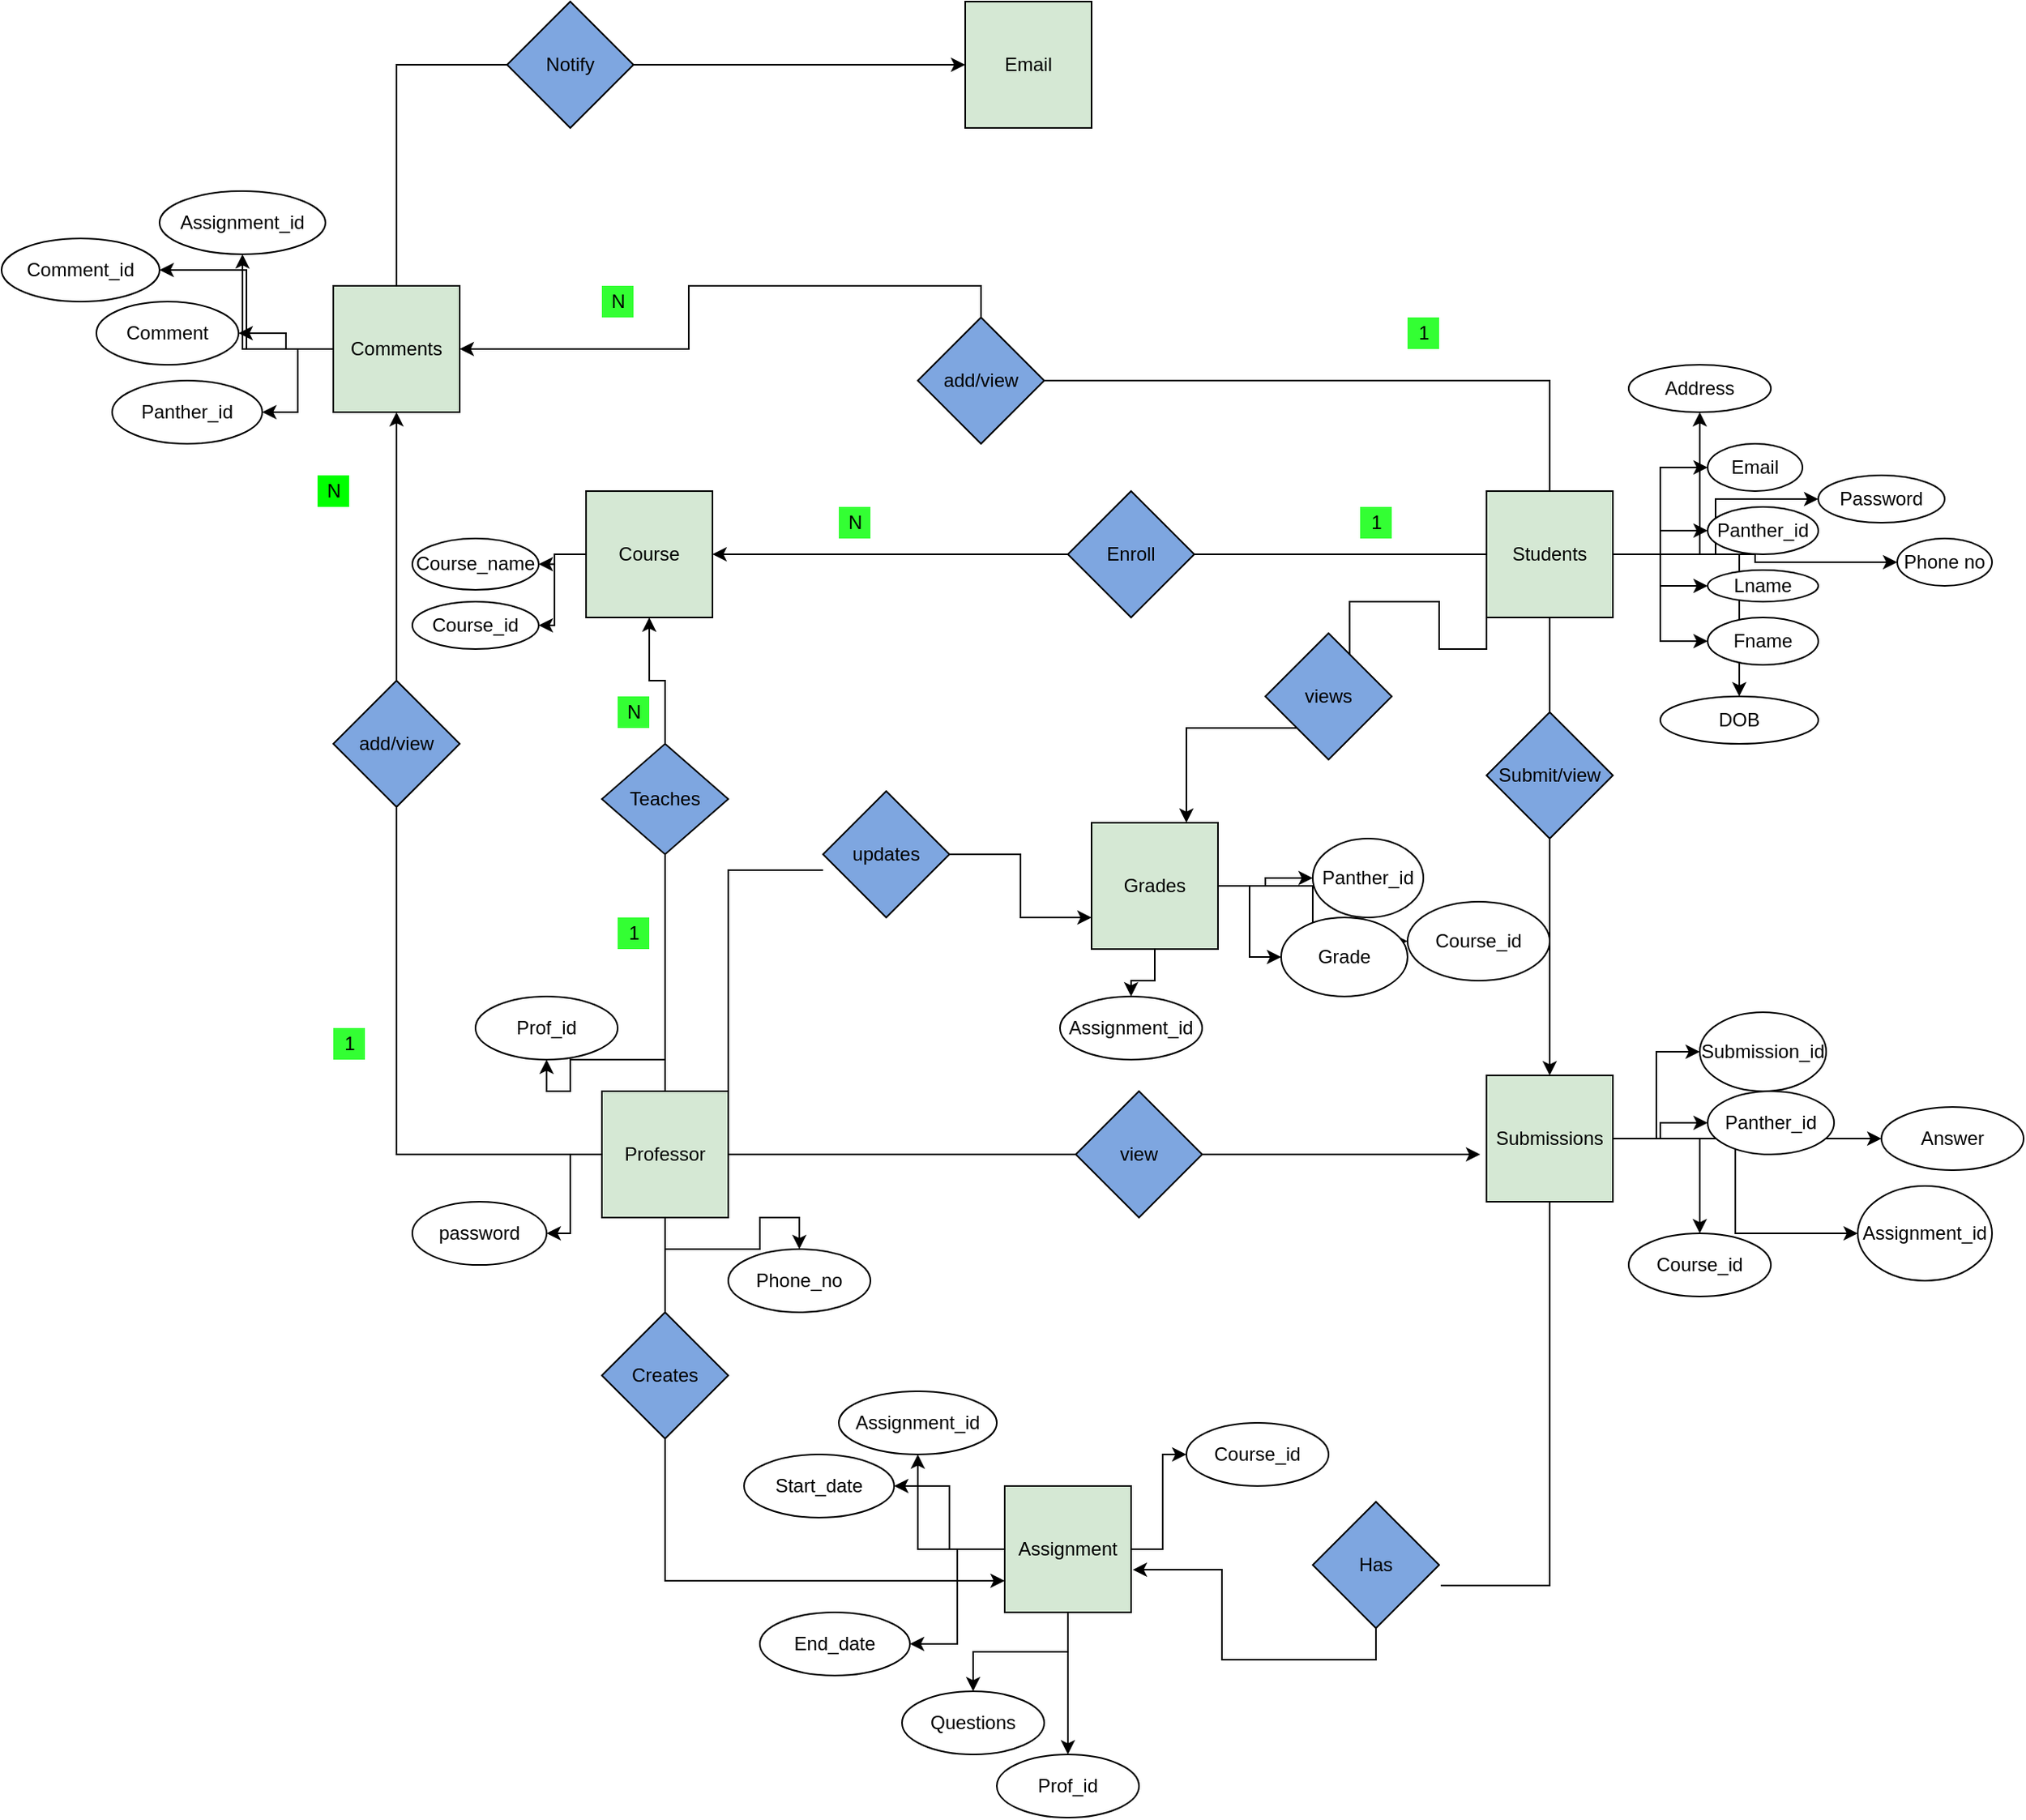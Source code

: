 <mxfile version="15.2.7" type="github">
  <diagram id="vQUaaOrnvc0rL3LVpokD" name="Page-1">
    <mxGraphModel dx="2154" dy="1667" grid="1" gridSize="10" guides="1" tooltips="1" connect="1" arrows="1" fold="1" page="1" pageScale="1" pageWidth="850" pageHeight="1100" math="0" shadow="0">
      <root>
        <mxCell id="0" />
        <mxCell id="1" parent="0" />
        <mxCell id="0d4GLXFRAGhSv_QBMywo-3" style="edgeStyle=orthogonalEdgeStyle;rounded=0;orthogonalLoop=1;jettySize=auto;html=1;exitX=0.5;exitY=0;exitDx=0;exitDy=0;entryX=0.5;entryY=1;entryDx=0;entryDy=0;startArrow=none;" parent="1" source="0d4GLXFRAGhSv_QBMywo-14" target="0d4GLXFRAGhSv_QBMywo-2" edge="1">
          <mxGeometry relative="1" as="geometry" />
        </mxCell>
        <mxCell id="0d4GLXFRAGhSv_QBMywo-68" style="edgeStyle=orthogonalEdgeStyle;rounded=0;orthogonalLoop=1;jettySize=auto;html=1;exitX=0.5;exitY=1;exitDx=0;exitDy=0;entryX=0;entryY=0.75;entryDx=0;entryDy=0;" parent="1" source="0d4GLXFRAGhSv_QBMywo-1" target="0d4GLXFRAGhSv_QBMywo-25" edge="1">
          <mxGeometry relative="1" as="geometry">
            <mxPoint x="350" y="720" as="targetPoint" />
          </mxGeometry>
        </mxCell>
        <mxCell id="Pm-5ZePOj2rBcAFan-Gi-4" style="edgeStyle=orthogonalEdgeStyle;rounded=0;orthogonalLoop=1;jettySize=auto;html=1;exitX=0;exitY=0.5;exitDx=0;exitDy=0;entryX=0.5;entryY=1;entryDx=0;entryDy=0;" edge="1" parent="1" source="0d4GLXFRAGhSv_QBMywo-1" target="0d4GLXFRAGhSv_QBMywo-33">
          <mxGeometry relative="1" as="geometry" />
        </mxCell>
        <mxCell id="Pm-5ZePOj2rBcAFan-Gi-6" value="" style="edgeStyle=orthogonalEdgeStyle;rounded=0;orthogonalLoop=1;jettySize=auto;html=1;" edge="1" parent="1" source="0d4GLXFRAGhSv_QBMywo-1" target="Pm-5ZePOj2rBcAFan-Gi-5">
          <mxGeometry relative="1" as="geometry" />
        </mxCell>
        <mxCell id="Pm-5ZePOj2rBcAFan-Gi-8" value="" style="edgeStyle=orthogonalEdgeStyle;rounded=0;orthogonalLoop=1;jettySize=auto;html=1;" edge="1" parent="1" source="0d4GLXFRAGhSv_QBMywo-1" target="Pm-5ZePOj2rBcAFan-Gi-7">
          <mxGeometry relative="1" as="geometry" />
        </mxCell>
        <mxCell id="Pm-5ZePOj2rBcAFan-Gi-10" value="" style="edgeStyle=orthogonalEdgeStyle;rounded=0;orthogonalLoop=1;jettySize=auto;html=1;" edge="1" parent="1" source="0d4GLXFRAGhSv_QBMywo-1" target="Pm-5ZePOj2rBcAFan-Gi-9">
          <mxGeometry relative="1" as="geometry" />
        </mxCell>
        <mxCell id="0d4GLXFRAGhSv_QBMywo-1" value="Professor" style="whiteSpace=wrap;html=1;aspect=fixed;fillColor=#D5E8D4;" parent="1" vertex="1">
          <mxGeometry x="130" y="430" width="80" height="80" as="geometry" />
        </mxCell>
        <mxCell id="0d4GLXFRAGhSv_QBMywo-96" value="" style="edgeStyle=orthogonalEdgeStyle;rounded=0;orthogonalLoop=1;jettySize=auto;html=1;" parent="1" source="0d4GLXFRAGhSv_QBMywo-2" target="0d4GLXFRAGhSv_QBMywo-95" edge="1">
          <mxGeometry relative="1" as="geometry" />
        </mxCell>
        <mxCell id="0d4GLXFRAGhSv_QBMywo-99" value="" style="edgeStyle=orthogonalEdgeStyle;rounded=0;orthogonalLoop=1;jettySize=auto;html=1;" parent="1" source="0d4GLXFRAGhSv_QBMywo-2" target="0d4GLXFRAGhSv_QBMywo-98" edge="1">
          <mxGeometry relative="1" as="geometry" />
        </mxCell>
        <mxCell id="0d4GLXFRAGhSv_QBMywo-2" value="Course" style="whiteSpace=wrap;html=1;aspect=fixed;fillColor=#D5E8D4;" parent="1" vertex="1">
          <mxGeometry x="120" y="50" width="80" height="80" as="geometry" />
        </mxCell>
        <mxCell id="0d4GLXFRAGhSv_QBMywo-5" value="1" style="text;html=1;align=center;verticalAlign=middle;resizable=0;points=[];autosize=1;strokeColor=none;fillColor=#33FF33;" parent="1" vertex="1">
          <mxGeometry x="140" y="320" width="20" height="20" as="geometry" />
        </mxCell>
        <mxCell id="0d4GLXFRAGhSv_QBMywo-6" value="N" style="text;html=1;align=center;verticalAlign=middle;resizable=0;points=[];autosize=1;strokeColor=none;fillColor=#33FF33;" parent="1" vertex="1">
          <mxGeometry x="140" y="180" width="20" height="20" as="geometry" />
        </mxCell>
        <mxCell id="0d4GLXFRAGhSv_QBMywo-9" style="edgeStyle=orthogonalEdgeStyle;rounded=0;orthogonalLoop=1;jettySize=auto;html=1;exitX=0;exitY=0.5;exitDx=0;exitDy=0;entryX=1;entryY=0.5;entryDx=0;entryDy=0;startArrow=none;" parent="1" source="0d4GLXFRAGhSv_QBMywo-10" target="0d4GLXFRAGhSv_QBMywo-2" edge="1">
          <mxGeometry relative="1" as="geometry" />
        </mxCell>
        <mxCell id="0d4GLXFRAGhSv_QBMywo-18" style="edgeStyle=orthogonalEdgeStyle;rounded=0;orthogonalLoop=1;jettySize=auto;html=1;exitX=0.5;exitY=1;exitDx=0;exitDy=0;startArrow=none;" parent="1" source="0d4GLXFRAGhSv_QBMywo-19" target="0d4GLXFRAGhSv_QBMywo-17" edge="1">
          <mxGeometry relative="1" as="geometry" />
        </mxCell>
        <mxCell id="0d4GLXFRAGhSv_QBMywo-42" style="edgeStyle=orthogonalEdgeStyle;rounded=0;orthogonalLoop=1;jettySize=auto;html=1;exitX=0.5;exitY=0;exitDx=0;exitDy=0;entryX=1;entryY=0.5;entryDx=0;entryDy=0;startArrow=none;" parent="1" source="0d4GLXFRAGhSv_QBMywo-43" target="0d4GLXFRAGhSv_QBMywo-33" edge="1">
          <mxGeometry relative="1" as="geometry" />
        </mxCell>
        <mxCell id="0d4GLXFRAGhSv_QBMywo-51" style="edgeStyle=orthogonalEdgeStyle;rounded=0;orthogonalLoop=1;jettySize=auto;html=1;exitX=0;exitY=1;exitDx=0;exitDy=0;entryX=0.75;entryY=0;entryDx=0;entryDy=0;startArrow=none;" parent="1" source="0d4GLXFRAGhSv_QBMywo-56" target="0d4GLXFRAGhSv_QBMywo-47" edge="1">
          <mxGeometry relative="1" as="geometry" />
        </mxCell>
        <mxCell id="0d4GLXFRAGhSv_QBMywo-75" value="" style="edgeStyle=orthogonalEdgeStyle;rounded=0;orthogonalLoop=1;jettySize=auto;html=1;" parent="1" source="0d4GLXFRAGhSv_QBMywo-7" target="0d4GLXFRAGhSv_QBMywo-74" edge="1">
          <mxGeometry relative="1" as="geometry" />
        </mxCell>
        <mxCell id="0d4GLXFRAGhSv_QBMywo-77" value="" style="edgeStyle=orthogonalEdgeStyle;rounded=0;orthogonalLoop=1;jettySize=auto;html=1;" parent="1" source="0d4GLXFRAGhSv_QBMywo-7" target="0d4GLXFRAGhSv_QBMywo-76" edge="1">
          <mxGeometry relative="1" as="geometry" />
        </mxCell>
        <mxCell id="0d4GLXFRAGhSv_QBMywo-79" value="" style="edgeStyle=orthogonalEdgeStyle;rounded=0;orthogonalLoop=1;jettySize=auto;html=1;" parent="1" source="0d4GLXFRAGhSv_QBMywo-7" target="0d4GLXFRAGhSv_QBMywo-78" edge="1">
          <mxGeometry relative="1" as="geometry" />
        </mxCell>
        <mxCell id="0d4GLXFRAGhSv_QBMywo-81" value="" style="edgeStyle=orthogonalEdgeStyle;rounded=0;orthogonalLoop=1;jettySize=auto;html=1;" parent="1" source="0d4GLXFRAGhSv_QBMywo-7" target="0d4GLXFRAGhSv_QBMywo-80" edge="1">
          <mxGeometry relative="1" as="geometry" />
        </mxCell>
        <mxCell id="0d4GLXFRAGhSv_QBMywo-85" value="" style="edgeStyle=orthogonalEdgeStyle;rounded=0;orthogonalLoop=1;jettySize=auto;html=1;" parent="1" source="0d4GLXFRAGhSv_QBMywo-7" target="0d4GLXFRAGhSv_QBMywo-84" edge="1">
          <mxGeometry relative="1" as="geometry" />
        </mxCell>
        <mxCell id="0d4GLXFRAGhSv_QBMywo-87" value="" style="edgeStyle=orthogonalEdgeStyle;rounded=0;orthogonalLoop=1;jettySize=auto;html=1;" parent="1" source="0d4GLXFRAGhSv_QBMywo-7" target="0d4GLXFRAGhSv_QBMywo-86" edge="1">
          <mxGeometry relative="1" as="geometry" />
        </mxCell>
        <mxCell id="0d4GLXFRAGhSv_QBMywo-92" value="" style="edgeStyle=orthogonalEdgeStyle;rounded=0;orthogonalLoop=1;jettySize=auto;html=1;" parent="1" source="0d4GLXFRAGhSv_QBMywo-7" target="0d4GLXFRAGhSv_QBMywo-91" edge="1">
          <mxGeometry relative="1" as="geometry" />
        </mxCell>
        <mxCell id="0d4GLXFRAGhSv_QBMywo-94" value="" style="edgeStyle=orthogonalEdgeStyle;rounded=0;orthogonalLoop=1;jettySize=auto;html=1;" parent="1" source="0d4GLXFRAGhSv_QBMywo-7" target="0d4GLXFRAGhSv_QBMywo-93" edge="1">
          <mxGeometry relative="1" as="geometry" />
        </mxCell>
        <mxCell id="0d4GLXFRAGhSv_QBMywo-7" value="Students" style="whiteSpace=wrap;html=1;aspect=fixed;fillColor=#D5E8D4;" parent="1" vertex="1">
          <mxGeometry x="690" y="50" width="80" height="80" as="geometry" />
        </mxCell>
        <mxCell id="0d4GLXFRAGhSv_QBMywo-14" value="Teaches" style="rhombus;whiteSpace=wrap;html=1;fillColor=#7EA6E0;" parent="1" vertex="1">
          <mxGeometry x="130" y="210" width="80" height="70" as="geometry" />
        </mxCell>
        <mxCell id="0d4GLXFRAGhSv_QBMywo-15" value="" style="edgeStyle=orthogonalEdgeStyle;rounded=0;orthogonalLoop=1;jettySize=auto;html=1;exitX=0.5;exitY=0;exitDx=0;exitDy=0;entryX=0.5;entryY=1;entryDx=0;entryDy=0;endArrow=none;" parent="1" source="0d4GLXFRAGhSv_QBMywo-1" target="0d4GLXFRAGhSv_QBMywo-14" edge="1">
          <mxGeometry relative="1" as="geometry">
            <mxPoint x="310" y="290" as="sourcePoint" />
            <mxPoint x="310" y="160" as="targetPoint" />
          </mxGeometry>
        </mxCell>
        <mxCell id="0d4GLXFRAGhSv_QBMywo-10" value="Enroll" style="rhombus;whiteSpace=wrap;html=1;fillColor=#7EA6E0;" parent="1" vertex="1">
          <mxGeometry x="425" y="50" width="80" height="80" as="geometry" />
        </mxCell>
        <mxCell id="0d4GLXFRAGhSv_QBMywo-16" value="" style="edgeStyle=orthogonalEdgeStyle;rounded=0;orthogonalLoop=1;jettySize=auto;html=1;exitX=0;exitY=0.5;exitDx=0;exitDy=0;entryX=1;entryY=0.5;entryDx=0;entryDy=0;endArrow=none;" parent="1" source="0d4GLXFRAGhSv_QBMywo-7" target="0d4GLXFRAGhSv_QBMywo-10" edge="1">
          <mxGeometry relative="1" as="geometry">
            <mxPoint x="610" y="280" as="sourcePoint" />
            <mxPoint x="350" y="120" as="targetPoint" />
          </mxGeometry>
        </mxCell>
        <mxCell id="0d4GLXFRAGhSv_QBMywo-27" style="edgeStyle=orthogonalEdgeStyle;rounded=0;orthogonalLoop=1;jettySize=auto;html=1;exitX=0.5;exitY=1;exitDx=0;exitDy=0;entryX=1.013;entryY=0.663;entryDx=0;entryDy=0;entryPerimeter=0;startArrow=none;" parent="1" source="0d4GLXFRAGhSv_QBMywo-30" target="0d4GLXFRAGhSv_QBMywo-25" edge="1">
          <mxGeometry relative="1" as="geometry" />
        </mxCell>
        <mxCell id="Pm-5ZePOj2rBcAFan-Gi-25" value="" style="edgeStyle=orthogonalEdgeStyle;rounded=0;orthogonalLoop=1;jettySize=auto;html=1;" edge="1" parent="1" source="0d4GLXFRAGhSv_QBMywo-17" target="Pm-5ZePOj2rBcAFan-Gi-24">
          <mxGeometry relative="1" as="geometry" />
        </mxCell>
        <mxCell id="Pm-5ZePOj2rBcAFan-Gi-27" value="" style="edgeStyle=orthogonalEdgeStyle;rounded=0;orthogonalLoop=1;jettySize=auto;html=1;" edge="1" parent="1" source="0d4GLXFRAGhSv_QBMywo-17" target="Pm-5ZePOj2rBcAFan-Gi-26">
          <mxGeometry relative="1" as="geometry" />
        </mxCell>
        <mxCell id="Pm-5ZePOj2rBcAFan-Gi-29" value="" style="edgeStyle=orthogonalEdgeStyle;rounded=0;orthogonalLoop=1;jettySize=auto;html=1;" edge="1" parent="1" source="0d4GLXFRAGhSv_QBMywo-17" target="Pm-5ZePOj2rBcAFan-Gi-28">
          <mxGeometry relative="1" as="geometry" />
        </mxCell>
        <mxCell id="Pm-5ZePOj2rBcAFan-Gi-31" value="" style="edgeStyle=orthogonalEdgeStyle;rounded=0;orthogonalLoop=1;jettySize=auto;html=1;" edge="1" parent="1" source="0d4GLXFRAGhSv_QBMywo-17" target="Pm-5ZePOj2rBcAFan-Gi-30">
          <mxGeometry relative="1" as="geometry" />
        </mxCell>
        <mxCell id="Pm-5ZePOj2rBcAFan-Gi-33" value="" style="edgeStyle=orthogonalEdgeStyle;rounded=0;orthogonalLoop=1;jettySize=auto;html=1;" edge="1" parent="1" source="0d4GLXFRAGhSv_QBMywo-17" target="Pm-5ZePOj2rBcAFan-Gi-32">
          <mxGeometry relative="1" as="geometry" />
        </mxCell>
        <mxCell id="0d4GLXFRAGhSv_QBMywo-17" value="Submissions" style="whiteSpace=wrap;html=1;aspect=fixed;fillColor=#D5E8D4;" parent="1" vertex="1">
          <mxGeometry x="690" y="420" width="80" height="80" as="geometry" />
        </mxCell>
        <mxCell id="0d4GLXFRAGhSv_QBMywo-19" value="Submit/view" style="rhombus;whiteSpace=wrap;html=1;fillColor=#7EA6E0;" parent="1" vertex="1">
          <mxGeometry x="690" y="190" width="80" height="80" as="geometry" />
        </mxCell>
        <mxCell id="0d4GLXFRAGhSv_QBMywo-20" value="" style="edgeStyle=orthogonalEdgeStyle;rounded=0;orthogonalLoop=1;jettySize=auto;html=1;exitX=0.5;exitY=1;exitDx=0;exitDy=0;endArrow=none;" parent="1" source="0d4GLXFRAGhSv_QBMywo-7" target="0d4GLXFRAGhSv_QBMywo-19" edge="1">
          <mxGeometry relative="1" as="geometry">
            <mxPoint x="630" y="160" as="sourcePoint" />
            <mxPoint x="630" y="300" as="targetPoint" />
          </mxGeometry>
        </mxCell>
        <mxCell id="0d4GLXFRAGhSv_QBMywo-24" style="edgeStyle=orthogonalEdgeStyle;rounded=0;orthogonalLoop=1;jettySize=auto;html=1;exitX=1;exitY=0.5;exitDx=0;exitDy=0;entryX=-0.05;entryY=0.625;entryDx=0;entryDy=0;entryPerimeter=0;" parent="1" source="0d4GLXFRAGhSv_QBMywo-22" target="0d4GLXFRAGhSv_QBMywo-17" edge="1">
          <mxGeometry relative="1" as="geometry" />
        </mxCell>
        <mxCell id="0d4GLXFRAGhSv_QBMywo-22" value="view" style="rhombus;whiteSpace=wrap;html=1;fillColor=#7EA6E0;" parent="1" vertex="1">
          <mxGeometry x="430" y="430" width="80" height="80" as="geometry" />
        </mxCell>
        <mxCell id="0d4GLXFRAGhSv_QBMywo-23" value="" style="edgeStyle=orthogonalEdgeStyle;rounded=0;orthogonalLoop=1;jettySize=auto;html=1;exitX=1;exitY=0.5;exitDx=0;exitDy=0;entryX=0;entryY=0.5;entryDx=0;entryDy=0;endArrow=none;" parent="1" source="0d4GLXFRAGhSv_QBMywo-1" target="0d4GLXFRAGhSv_QBMywo-22" edge="1">
          <mxGeometry relative="1" as="geometry">
            <mxPoint x="350" y="350" as="sourcePoint" />
            <mxPoint x="591.04" y="349.04" as="targetPoint" />
          </mxGeometry>
        </mxCell>
        <mxCell id="Pm-5ZePOj2rBcAFan-Gi-12" value="" style="edgeStyle=orthogonalEdgeStyle;rounded=0;orthogonalLoop=1;jettySize=auto;html=1;" edge="1" parent="1" source="0d4GLXFRAGhSv_QBMywo-25" target="Pm-5ZePOj2rBcAFan-Gi-11">
          <mxGeometry relative="1" as="geometry" />
        </mxCell>
        <mxCell id="Pm-5ZePOj2rBcAFan-Gi-14" value="" style="edgeStyle=orthogonalEdgeStyle;rounded=0;orthogonalLoop=1;jettySize=auto;html=1;" edge="1" parent="1" source="0d4GLXFRAGhSv_QBMywo-25" target="Pm-5ZePOj2rBcAFan-Gi-13">
          <mxGeometry relative="1" as="geometry" />
        </mxCell>
        <mxCell id="Pm-5ZePOj2rBcAFan-Gi-16" value="" style="edgeStyle=orthogonalEdgeStyle;rounded=0;orthogonalLoop=1;jettySize=auto;html=1;" edge="1" parent="1" source="0d4GLXFRAGhSv_QBMywo-25" target="Pm-5ZePOj2rBcAFan-Gi-15">
          <mxGeometry relative="1" as="geometry" />
        </mxCell>
        <mxCell id="Pm-5ZePOj2rBcAFan-Gi-18" value="" style="edgeStyle=orthogonalEdgeStyle;rounded=0;orthogonalLoop=1;jettySize=auto;html=1;" edge="1" parent="1" source="0d4GLXFRAGhSv_QBMywo-25" target="Pm-5ZePOj2rBcAFan-Gi-17">
          <mxGeometry relative="1" as="geometry" />
        </mxCell>
        <mxCell id="Pm-5ZePOj2rBcAFan-Gi-20" value="" style="edgeStyle=orthogonalEdgeStyle;rounded=0;orthogonalLoop=1;jettySize=auto;html=1;" edge="1" parent="1" source="0d4GLXFRAGhSv_QBMywo-25" target="Pm-5ZePOj2rBcAFan-Gi-19">
          <mxGeometry relative="1" as="geometry" />
        </mxCell>
        <mxCell id="Pm-5ZePOj2rBcAFan-Gi-23" value="" style="edgeStyle=orthogonalEdgeStyle;rounded=0;orthogonalLoop=1;jettySize=auto;html=1;" edge="1" parent="1" source="0d4GLXFRAGhSv_QBMywo-25" target="Pm-5ZePOj2rBcAFan-Gi-22">
          <mxGeometry relative="1" as="geometry" />
        </mxCell>
        <mxCell id="0d4GLXFRAGhSv_QBMywo-25" value="Assignment" style="whiteSpace=wrap;html=1;aspect=fixed;fillColor=#D5E8D4;" parent="1" vertex="1">
          <mxGeometry x="385" y="680" width="80" height="80" as="geometry" />
        </mxCell>
        <mxCell id="0d4GLXFRAGhSv_QBMywo-63" style="edgeStyle=orthogonalEdgeStyle;rounded=0;orthogonalLoop=1;jettySize=auto;html=1;exitX=0.5;exitY=0;exitDx=0;exitDy=0;entryX=0;entryY=0.5;entryDx=0;entryDy=0;" parent="1" source="0d4GLXFRAGhSv_QBMywo-33" target="0d4GLXFRAGhSv_QBMywo-44" edge="1">
          <mxGeometry relative="1" as="geometry" />
        </mxCell>
        <mxCell id="Pm-5ZePOj2rBcAFan-Gi-35" value="" style="edgeStyle=orthogonalEdgeStyle;rounded=0;orthogonalLoop=1;jettySize=auto;html=1;" edge="1" parent="1" source="0d4GLXFRAGhSv_QBMywo-33" target="Pm-5ZePOj2rBcAFan-Gi-34">
          <mxGeometry relative="1" as="geometry" />
        </mxCell>
        <mxCell id="Pm-5ZePOj2rBcAFan-Gi-37" value="" style="edgeStyle=orthogonalEdgeStyle;rounded=0;orthogonalLoop=1;jettySize=auto;html=1;" edge="1" parent="1" source="0d4GLXFRAGhSv_QBMywo-33" target="Pm-5ZePOj2rBcAFan-Gi-36">
          <mxGeometry relative="1" as="geometry" />
        </mxCell>
        <mxCell id="Pm-5ZePOj2rBcAFan-Gi-39" value="" style="edgeStyle=orthogonalEdgeStyle;rounded=0;orthogonalLoop=1;jettySize=auto;html=1;" edge="1" parent="1" source="0d4GLXFRAGhSv_QBMywo-33" target="Pm-5ZePOj2rBcAFan-Gi-38">
          <mxGeometry relative="1" as="geometry" />
        </mxCell>
        <mxCell id="Pm-5ZePOj2rBcAFan-Gi-41" value="" style="edgeStyle=orthogonalEdgeStyle;rounded=0;orthogonalLoop=1;jettySize=auto;html=1;" edge="1" parent="1" source="0d4GLXFRAGhSv_QBMywo-33" target="Pm-5ZePOj2rBcAFan-Gi-40">
          <mxGeometry relative="1" as="geometry" />
        </mxCell>
        <mxCell id="0d4GLXFRAGhSv_QBMywo-33" value="Comments" style="whiteSpace=wrap;html=1;aspect=fixed;fillColor=#D5E8D4;" parent="1" vertex="1">
          <mxGeometry x="-40" y="-80" width="80" height="80" as="geometry" />
        </mxCell>
        <mxCell id="0d4GLXFRAGhSv_QBMywo-35" value="add/view" style="rhombus;whiteSpace=wrap;html=1;fillColor=#7EA6E0;" parent="1" vertex="1">
          <mxGeometry x="-40" y="170" width="80" height="80" as="geometry" />
        </mxCell>
        <mxCell id="0d4GLXFRAGhSv_QBMywo-44" value="Email" style="whiteSpace=wrap;html=1;aspect=fixed;fillColor=#D5E8D4;" parent="1" vertex="1">
          <mxGeometry x="360" y="-260" width="80" height="80" as="geometry" />
        </mxCell>
        <mxCell id="Pm-5ZePOj2rBcAFan-Gi-43" value="" style="edgeStyle=orthogonalEdgeStyle;rounded=0;orthogonalLoop=1;jettySize=auto;html=1;" edge="1" parent="1" source="0d4GLXFRAGhSv_QBMywo-47" target="Pm-5ZePOj2rBcAFan-Gi-42">
          <mxGeometry relative="1" as="geometry" />
        </mxCell>
        <mxCell id="Pm-5ZePOj2rBcAFan-Gi-45" value="" style="edgeStyle=orthogonalEdgeStyle;rounded=0;orthogonalLoop=1;jettySize=auto;html=1;" edge="1" parent="1" source="0d4GLXFRAGhSv_QBMywo-47" target="Pm-5ZePOj2rBcAFan-Gi-44">
          <mxGeometry relative="1" as="geometry" />
        </mxCell>
        <mxCell id="Pm-5ZePOj2rBcAFan-Gi-47" value="" style="edgeStyle=orthogonalEdgeStyle;rounded=0;orthogonalLoop=1;jettySize=auto;html=1;" edge="1" parent="1" source="0d4GLXFRAGhSv_QBMywo-47" target="Pm-5ZePOj2rBcAFan-Gi-46">
          <mxGeometry relative="1" as="geometry" />
        </mxCell>
        <mxCell id="Pm-5ZePOj2rBcAFan-Gi-49" value="" style="edgeStyle=orthogonalEdgeStyle;rounded=0;orthogonalLoop=1;jettySize=auto;html=1;" edge="1" parent="1" source="0d4GLXFRAGhSv_QBMywo-47" target="Pm-5ZePOj2rBcAFan-Gi-48">
          <mxGeometry relative="1" as="geometry" />
        </mxCell>
        <mxCell id="0d4GLXFRAGhSv_QBMywo-47" value="Grades" style="whiteSpace=wrap;html=1;aspect=fixed;fillColor=#D5E8D4;" parent="1" vertex="1">
          <mxGeometry x="440" y="260" width="80" height="80" as="geometry" />
        </mxCell>
        <mxCell id="0d4GLXFRAGhSv_QBMywo-57" style="edgeStyle=orthogonalEdgeStyle;rounded=0;orthogonalLoop=1;jettySize=auto;html=1;exitX=1;exitY=0.5;exitDx=0;exitDy=0;entryX=0;entryY=0.75;entryDx=0;entryDy=0;" parent="1" source="0d4GLXFRAGhSv_QBMywo-54" target="0d4GLXFRAGhSv_QBMywo-47" edge="1">
          <mxGeometry relative="1" as="geometry" />
        </mxCell>
        <mxCell id="0d4GLXFRAGhSv_QBMywo-54" value="updates" style="rhombus;whiteSpace=wrap;html=1;fillColor=#7EA6E0;" parent="1" vertex="1">
          <mxGeometry x="270" y="240" width="80" height="80" as="geometry" />
        </mxCell>
        <mxCell id="0d4GLXFRAGhSv_QBMywo-55" value="" style="edgeStyle=orthogonalEdgeStyle;rounded=0;orthogonalLoop=1;jettySize=auto;html=1;exitX=1;exitY=0;exitDx=0;exitDy=0;entryX=0;entryY=0.625;entryDx=0;entryDy=0;entryPerimeter=0;endArrow=none;" parent="1" source="0d4GLXFRAGhSv_QBMywo-1" target="0d4GLXFRAGhSv_QBMywo-54" edge="1">
          <mxGeometry relative="1" as="geometry">
            <mxPoint x="210" y="340" as="sourcePoint" />
            <mxPoint x="410" y="270" as="targetPoint" />
          </mxGeometry>
        </mxCell>
        <mxCell id="0d4GLXFRAGhSv_QBMywo-46" value="Notify" style="rhombus;whiteSpace=wrap;html=1;fillColor=#7EA6E0;" parent="1" vertex="1">
          <mxGeometry x="70" y="-260" width="80" height="80" as="geometry" />
        </mxCell>
        <mxCell id="0d4GLXFRAGhSv_QBMywo-30" value="Has" style="rhombus;whiteSpace=wrap;html=1;fillColor=#7EA6E0;" parent="1" vertex="1">
          <mxGeometry x="580" y="690" width="80" height="80" as="geometry" />
        </mxCell>
        <mxCell id="0d4GLXFRAGhSv_QBMywo-69" value="" style="edgeStyle=orthogonalEdgeStyle;rounded=0;orthogonalLoop=1;jettySize=auto;html=1;exitX=0.5;exitY=1;exitDx=0;exitDy=0;entryX=1.013;entryY=0.663;entryDx=0;entryDy=0;entryPerimeter=0;endArrow=none;" parent="1" source="0d4GLXFRAGhSv_QBMywo-17" target="0d4GLXFRAGhSv_QBMywo-30" edge="1">
          <mxGeometry relative="1" as="geometry">
            <mxPoint x="730" y="410" as="sourcePoint" />
            <mxPoint x="466.04" y="733.04" as="targetPoint" />
          </mxGeometry>
        </mxCell>
        <mxCell id="0d4GLXFRAGhSv_QBMywo-70" value="Creates" style="rhombus;whiteSpace=wrap;html=1;fillColor=#7EA6E0;" parent="1" vertex="1">
          <mxGeometry x="130" y="570" width="80" height="80" as="geometry" />
        </mxCell>
        <mxCell id="0d4GLXFRAGhSv_QBMywo-43" value="add/view" style="rhombus;whiteSpace=wrap;html=1;fillColor=#7EA6E0;" parent="1" vertex="1">
          <mxGeometry x="330" y="-60" width="80" height="80" as="geometry" />
        </mxCell>
        <mxCell id="0d4GLXFRAGhSv_QBMywo-71" value="" style="edgeStyle=orthogonalEdgeStyle;rounded=0;orthogonalLoop=1;jettySize=auto;html=1;exitX=0.5;exitY=0;exitDx=0;exitDy=0;entryX=1;entryY=0.5;entryDx=0;entryDy=0;endArrow=none;" parent="1" source="0d4GLXFRAGhSv_QBMywo-7" target="0d4GLXFRAGhSv_QBMywo-43" edge="1">
          <mxGeometry relative="1" as="geometry">
            <mxPoint x="730" y="80" as="sourcePoint" />
            <mxPoint x="70" y="-30" as="targetPoint" />
          </mxGeometry>
        </mxCell>
        <mxCell id="0d4GLXFRAGhSv_QBMywo-56" value="views" style="rhombus;whiteSpace=wrap;html=1;fillColor=#7EA6E0;" parent="1" vertex="1">
          <mxGeometry x="550" y="140" width="80" height="80" as="geometry" />
        </mxCell>
        <mxCell id="0d4GLXFRAGhSv_QBMywo-72" value="" style="edgeStyle=orthogonalEdgeStyle;rounded=0;orthogonalLoop=1;jettySize=auto;html=1;exitX=0;exitY=1;exitDx=0;exitDy=0;entryX=0.75;entryY=0;entryDx=0;entryDy=0;endArrow=none;" parent="1" source="0d4GLXFRAGhSv_QBMywo-7" target="0d4GLXFRAGhSv_QBMywo-56" edge="1">
          <mxGeometry relative="1" as="geometry">
            <mxPoint x="690" y="130" as="sourcePoint" />
            <mxPoint x="470" y="220" as="targetPoint" />
          </mxGeometry>
        </mxCell>
        <mxCell id="0d4GLXFRAGhSv_QBMywo-74" value="Panther_id" style="ellipse;whiteSpace=wrap;html=1;" parent="1" vertex="1">
          <mxGeometry x="830" y="60" width="70" height="30" as="geometry" />
        </mxCell>
        <mxCell id="0d4GLXFRAGhSv_QBMywo-76" value="Lname" style="ellipse;whiteSpace=wrap;html=1;" parent="1" vertex="1">
          <mxGeometry x="830" y="100" width="70" height="20" as="geometry" />
        </mxCell>
        <mxCell id="0d4GLXFRAGhSv_QBMywo-78" value="Fname" style="ellipse;whiteSpace=wrap;html=1;" parent="1" vertex="1">
          <mxGeometry x="830" y="130" width="70" height="30" as="geometry" />
        </mxCell>
        <mxCell id="0d4GLXFRAGhSv_QBMywo-80" value="Email" style="ellipse;whiteSpace=wrap;html=1;" parent="1" vertex="1">
          <mxGeometry x="830" y="20" width="60" height="30" as="geometry" />
        </mxCell>
        <mxCell id="0d4GLXFRAGhSv_QBMywo-84" value="Address" style="ellipse;whiteSpace=wrap;html=1;" parent="1" vertex="1">
          <mxGeometry x="780" y="-30" width="90" height="30" as="geometry" />
        </mxCell>
        <mxCell id="0d4GLXFRAGhSv_QBMywo-86" value="DOB" style="ellipse;whiteSpace=wrap;html=1;" parent="1" vertex="1">
          <mxGeometry x="800" y="180" width="100" height="30" as="geometry" />
        </mxCell>
        <mxCell id="0d4GLXFRAGhSv_QBMywo-91" value="Phone no" style="ellipse;whiteSpace=wrap;html=1;" parent="1" vertex="1">
          <mxGeometry x="950" y="80" width="60" height="30" as="geometry" />
        </mxCell>
        <mxCell id="0d4GLXFRAGhSv_QBMywo-93" value="Password" style="ellipse;whiteSpace=wrap;html=1;" parent="1" vertex="1">
          <mxGeometry x="900" y="40" width="80" height="30" as="geometry" />
        </mxCell>
        <mxCell id="0d4GLXFRAGhSv_QBMywo-95" value="Course_name" style="ellipse;whiteSpace=wrap;html=1;" parent="1" vertex="1">
          <mxGeometry x="10" y="80" width="80" height="32.5" as="geometry" />
        </mxCell>
        <mxCell id="0d4GLXFRAGhSv_QBMywo-98" value="Course_id" style="ellipse;whiteSpace=wrap;html=1;" parent="1" vertex="1">
          <mxGeometry x="10" y="120" width="80" height="30" as="geometry" />
        </mxCell>
        <mxCell id="Pm-5ZePOj2rBcAFan-Gi-5" value="Prof_id" style="ellipse;whiteSpace=wrap;html=1;" vertex="1" parent="1">
          <mxGeometry x="50" y="370" width="90" height="40" as="geometry" />
        </mxCell>
        <mxCell id="Pm-5ZePOj2rBcAFan-Gi-7" value="password" style="ellipse;whiteSpace=wrap;html=1;" vertex="1" parent="1">
          <mxGeometry x="10" y="500" width="85" height="40" as="geometry" />
        </mxCell>
        <mxCell id="Pm-5ZePOj2rBcAFan-Gi-9" value="Phone_no" style="ellipse;whiteSpace=wrap;html=1;" vertex="1" parent="1">
          <mxGeometry x="210" y="530" width="90" height="40" as="geometry" />
        </mxCell>
        <mxCell id="Pm-5ZePOj2rBcAFan-Gi-11" value="Assignment_id" style="ellipse;whiteSpace=wrap;html=1;" vertex="1" parent="1">
          <mxGeometry x="280" y="620" width="100" height="40" as="geometry" />
        </mxCell>
        <mxCell id="Pm-5ZePOj2rBcAFan-Gi-13" value="Start_date" style="ellipse;whiteSpace=wrap;html=1;" vertex="1" parent="1">
          <mxGeometry x="220" y="660" width="95" height="40" as="geometry" />
        </mxCell>
        <mxCell id="Pm-5ZePOj2rBcAFan-Gi-15" value="End_date" style="ellipse;whiteSpace=wrap;html=1;" vertex="1" parent="1">
          <mxGeometry x="230" y="760" width="95" height="40" as="geometry" />
        </mxCell>
        <mxCell id="Pm-5ZePOj2rBcAFan-Gi-17" value="Questions" style="ellipse;whiteSpace=wrap;html=1;" vertex="1" parent="1">
          <mxGeometry x="320" y="810" width="90" height="40" as="geometry" />
        </mxCell>
        <mxCell id="Pm-5ZePOj2rBcAFan-Gi-19" value="Prof_id" style="ellipse;whiteSpace=wrap;html=1;" vertex="1" parent="1">
          <mxGeometry x="380" y="850" width="90" height="40" as="geometry" />
        </mxCell>
        <mxCell id="Pm-5ZePOj2rBcAFan-Gi-22" value="Course_id" style="ellipse;whiteSpace=wrap;html=1;" vertex="1" parent="1">
          <mxGeometry x="500" y="640" width="90" height="40" as="geometry" />
        </mxCell>
        <mxCell id="Pm-5ZePOj2rBcAFan-Gi-24" value="Submission_id" style="ellipse;whiteSpace=wrap;html=1;" vertex="1" parent="1">
          <mxGeometry x="825" y="380" width="80" height="50" as="geometry" />
        </mxCell>
        <mxCell id="Pm-5ZePOj2rBcAFan-Gi-26" value="Panther_id" style="ellipse;whiteSpace=wrap;html=1;" vertex="1" parent="1">
          <mxGeometry x="830" y="430" width="80" height="40" as="geometry" />
        </mxCell>
        <mxCell id="Pm-5ZePOj2rBcAFan-Gi-28" value="Course_id" style="ellipse;whiteSpace=wrap;html=1;" vertex="1" parent="1">
          <mxGeometry x="780" y="520" width="90" height="40" as="geometry" />
        </mxCell>
        <mxCell id="Pm-5ZePOj2rBcAFan-Gi-30" value="Answer" style="ellipse;whiteSpace=wrap;html=1;" vertex="1" parent="1">
          <mxGeometry x="940" y="440" width="90" height="40" as="geometry" />
        </mxCell>
        <mxCell id="Pm-5ZePOj2rBcAFan-Gi-32" value="Assignment_id" style="ellipse;whiteSpace=wrap;html=1;" vertex="1" parent="1">
          <mxGeometry x="925" y="490" width="85" height="60" as="geometry" />
        </mxCell>
        <mxCell id="Pm-5ZePOj2rBcAFan-Gi-34" value="Comment" style="ellipse;whiteSpace=wrap;html=1;" vertex="1" parent="1">
          <mxGeometry x="-190" y="-70" width="90" height="40" as="geometry" />
        </mxCell>
        <mxCell id="Pm-5ZePOj2rBcAFan-Gi-36" value="Panther_id" style="ellipse;whiteSpace=wrap;html=1;" vertex="1" parent="1">
          <mxGeometry x="-180" y="-20" width="95" height="40" as="geometry" />
        </mxCell>
        <mxCell id="Pm-5ZePOj2rBcAFan-Gi-38" value="Assignment_id" style="ellipse;whiteSpace=wrap;html=1;" vertex="1" parent="1">
          <mxGeometry x="-150" y="-140" width="105" height="40" as="geometry" />
        </mxCell>
        <mxCell id="Pm-5ZePOj2rBcAFan-Gi-40" value="Comment_id" style="ellipse;whiteSpace=wrap;html=1;" vertex="1" parent="1">
          <mxGeometry x="-250" y="-110" width="100" height="40" as="geometry" />
        </mxCell>
        <mxCell id="Pm-5ZePOj2rBcAFan-Gi-42" value="Panther_id" style="ellipse;whiteSpace=wrap;html=1;" vertex="1" parent="1">
          <mxGeometry x="580" y="270" width="70" height="50" as="geometry" />
        </mxCell>
        <mxCell id="Pm-5ZePOj2rBcAFan-Gi-44" value="Grade" style="ellipse;whiteSpace=wrap;html=1;" vertex="1" parent="1">
          <mxGeometry x="560" y="320" width="80" height="50" as="geometry" />
        </mxCell>
        <mxCell id="Pm-5ZePOj2rBcAFan-Gi-46" value="Course_id" style="ellipse;whiteSpace=wrap;html=1;" vertex="1" parent="1">
          <mxGeometry x="640" y="310" width="90" height="50" as="geometry" />
        </mxCell>
        <mxCell id="Pm-5ZePOj2rBcAFan-Gi-48" value="Assignment_id" style="ellipse;whiteSpace=wrap;html=1;" vertex="1" parent="1">
          <mxGeometry x="420" y="370" width="90" height="40" as="geometry" />
        </mxCell>
        <mxCell id="Pm-5ZePOj2rBcAFan-Gi-50" value="1" style="text;html=1;align=center;verticalAlign=middle;resizable=0;points=[];autosize=1;strokeColor=none;fillColor=#33FF33;" vertex="1" parent="1">
          <mxGeometry x="-40" y="390" width="20" height="20" as="geometry" />
        </mxCell>
        <mxCell id="Pm-5ZePOj2rBcAFan-Gi-51" value="N" style="text;html=1;align=center;verticalAlign=middle;resizable=0;points=[];autosize=1;strokeColor=none;fillColor=#00FF00;" vertex="1" parent="1">
          <mxGeometry x="-50" y="40" width="20" height="20" as="geometry" />
        </mxCell>
        <mxCell id="Pm-5ZePOj2rBcAFan-Gi-52" value="1" style="text;html=1;align=center;verticalAlign=middle;resizable=0;points=[];autosize=1;strokeColor=none;fillColor=#33FF33;" vertex="1" parent="1">
          <mxGeometry x="640" y="-60" width="20" height="20" as="geometry" />
        </mxCell>
        <mxCell id="Pm-5ZePOj2rBcAFan-Gi-53" value="1" style="text;html=1;align=center;verticalAlign=middle;resizable=0;points=[];autosize=1;strokeColor=none;fillColor=#33FF33;" vertex="1" parent="1">
          <mxGeometry x="610" y="60" width="20" height="20" as="geometry" />
        </mxCell>
        <mxCell id="Pm-5ZePOj2rBcAFan-Gi-54" value="N" style="text;html=1;align=center;verticalAlign=middle;resizable=0;points=[];autosize=1;strokeColor=none;fillColor=#33FF33;" vertex="1" parent="1">
          <mxGeometry x="130" y="-80" width="20" height="20" as="geometry" />
        </mxCell>
        <mxCell id="Pm-5ZePOj2rBcAFan-Gi-55" value="N" style="text;html=1;align=center;verticalAlign=middle;resizable=0;points=[];autosize=1;strokeColor=none;fillColor=#33FF33;" vertex="1" parent="1">
          <mxGeometry x="280" y="60" width="20" height="20" as="geometry" />
        </mxCell>
      </root>
    </mxGraphModel>
  </diagram>
</mxfile>
